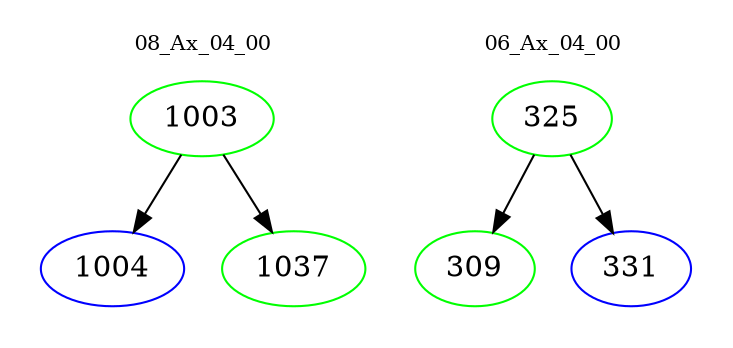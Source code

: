 digraph{
subgraph cluster_0 {
color = white
label = "08_Ax_04_00";
fontsize=10;
T0_1003 [label="1003", color="green"]
T0_1003 -> T0_1004 [color="black"]
T0_1004 [label="1004", color="blue"]
T0_1003 -> T0_1037 [color="black"]
T0_1037 [label="1037", color="green"]
}
subgraph cluster_1 {
color = white
label = "06_Ax_04_00";
fontsize=10;
T1_325 [label="325", color="green"]
T1_325 -> T1_309 [color="black"]
T1_309 [label="309", color="green"]
T1_325 -> T1_331 [color="black"]
T1_331 [label="331", color="blue"]
}
}

